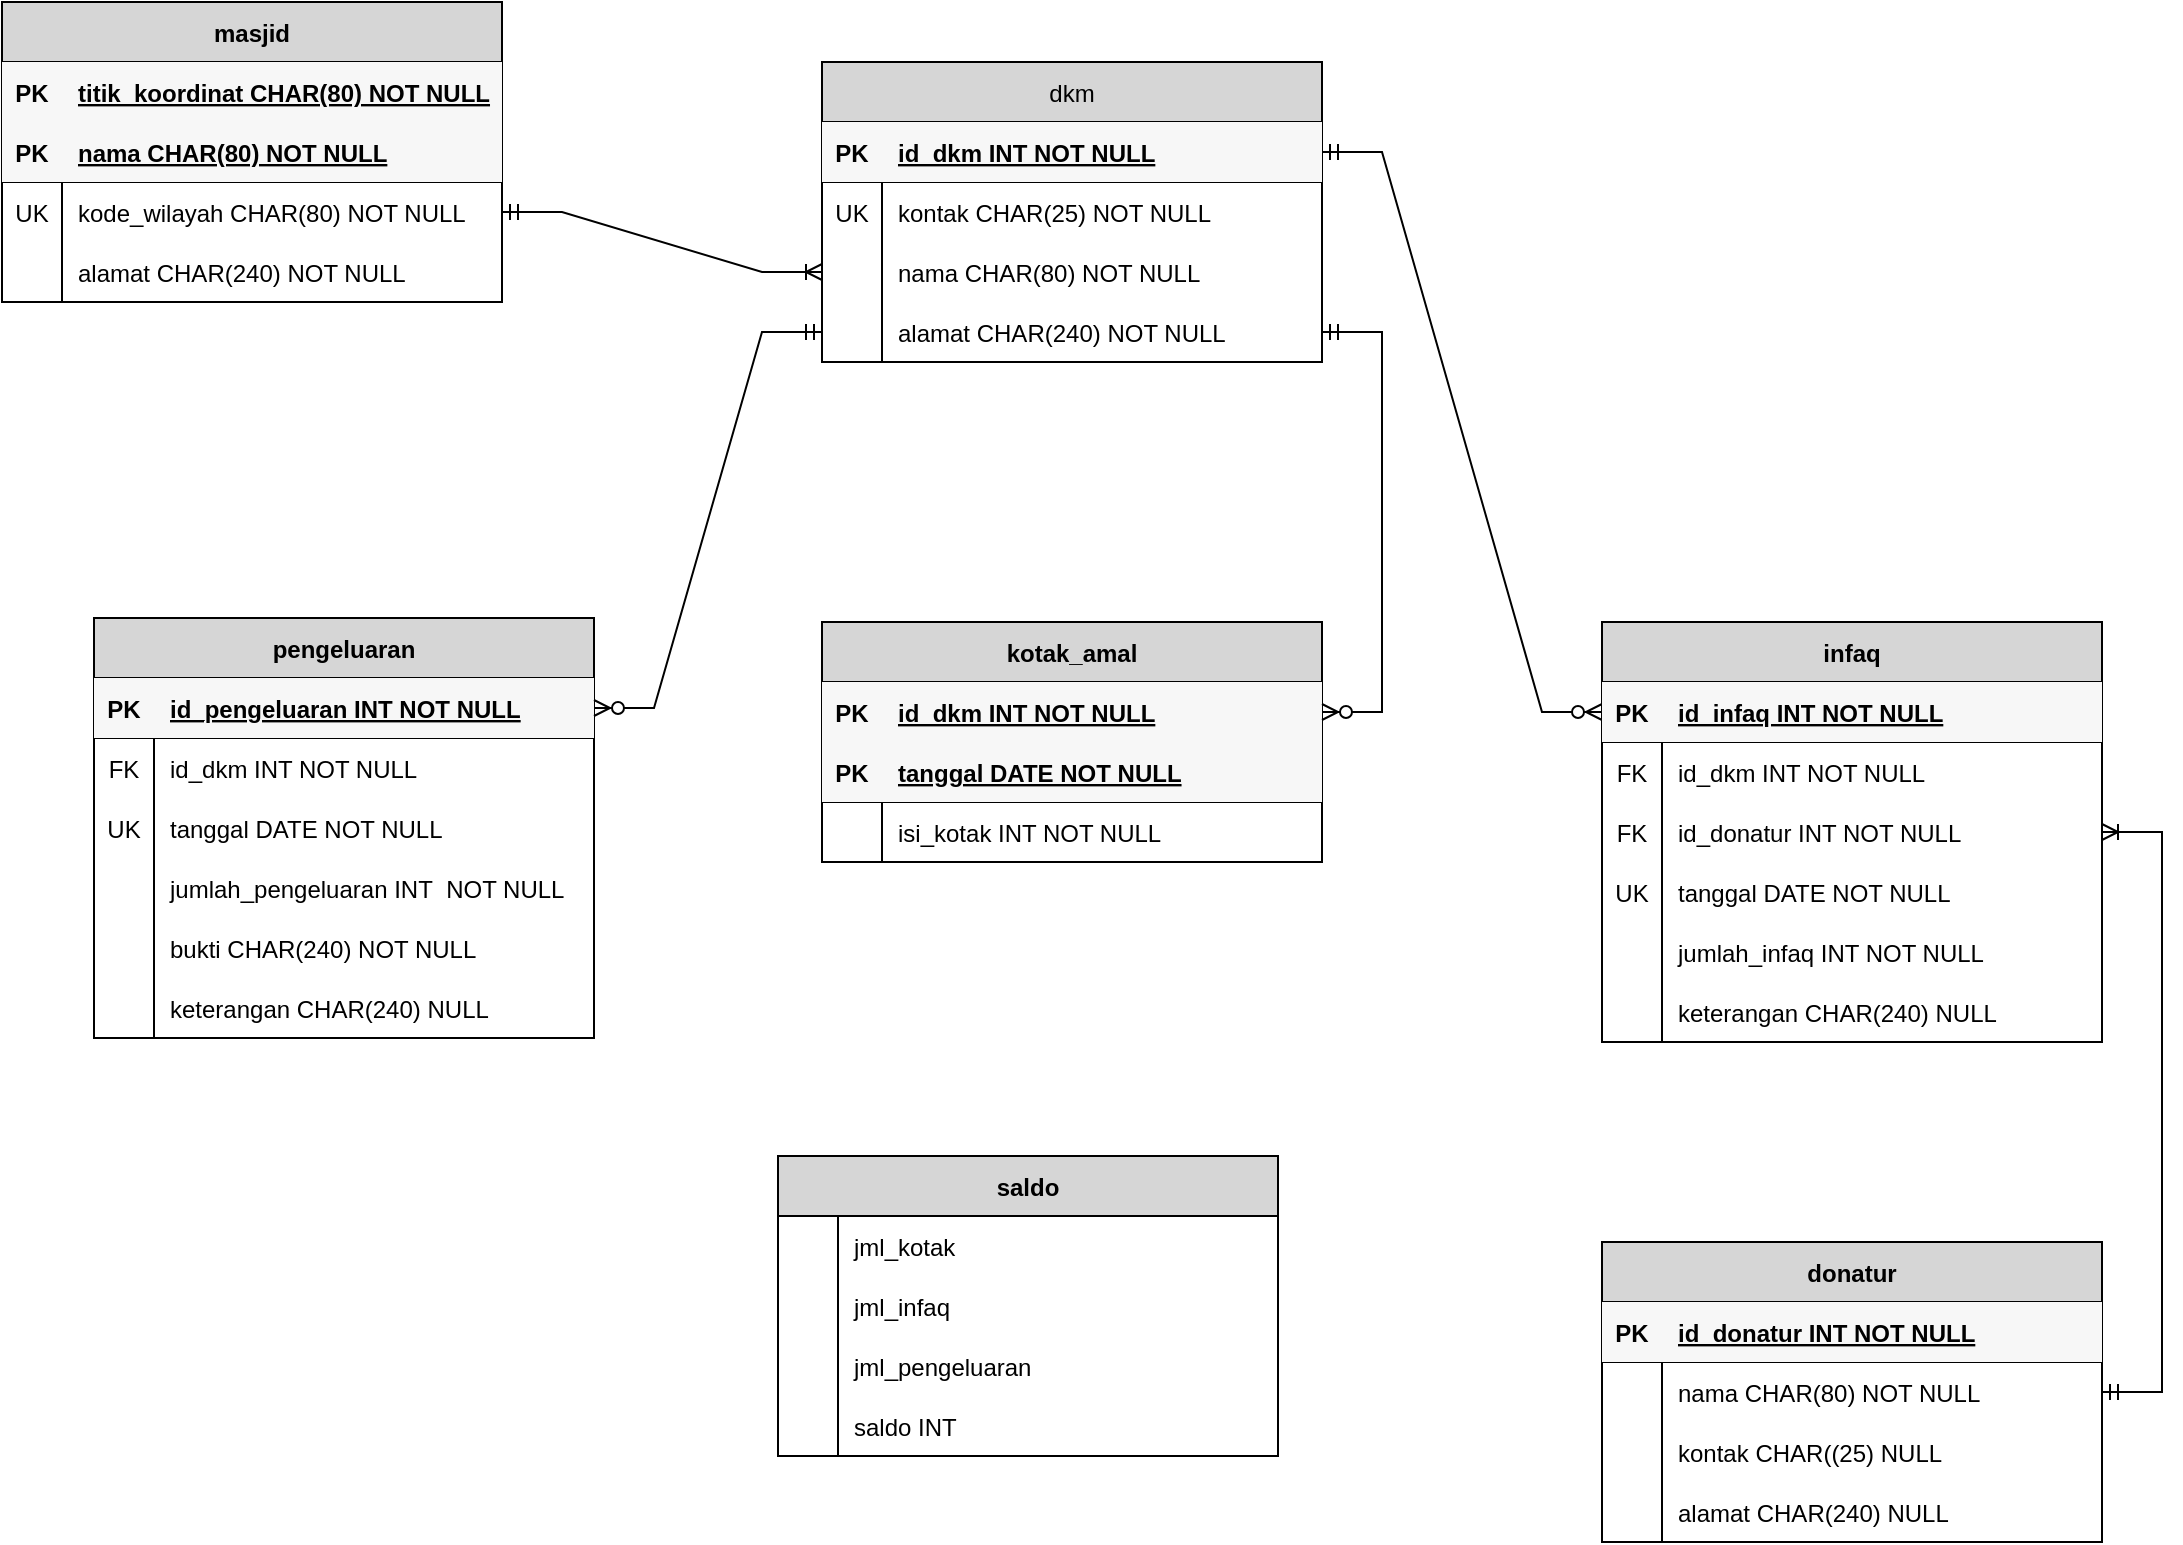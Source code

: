 <mxfile version="17.4.1" type="github">
  <diagram id="R2lEEEUBdFMjLlhIrx00" name="Page-1">
    <mxGraphModel dx="1303" dy="743" grid="1" gridSize="10" guides="1" tooltips="1" connect="1" arrows="1" fold="1" page="1" pageScale="1" pageWidth="1100" pageHeight="850" math="0" shadow="0" extFonts="Permanent Marker^https://fonts.googleapis.com/css?family=Permanent+Marker">
      <root>
        <mxCell id="0" />
        <mxCell id="1" parent="0" />
        <mxCell id="6l6Li1Srslu3yeTtJeK1-1" value="masjid" style="shape=table;startSize=30;container=1;collapsible=1;childLayout=tableLayout;fixedRows=1;rowLines=0;fontStyle=1;align=center;resizeLast=1;fillColor=#D6D6D6;" parent="1" vertex="1">
          <mxGeometry x="10" y="10" width="250" height="150" as="geometry" />
        </mxCell>
        <mxCell id="6l6Li1Srslu3yeTtJeK1-2" value="" style="shape=partialRectangle;collapsible=0;dropTarget=0;pointerEvents=0;fillColor=none;points=[[0,0.5],[1,0.5]];portConstraint=eastwest;top=0;left=0;right=0;bottom=1;" parent="6l6Li1Srslu3yeTtJeK1-1" vertex="1">
          <mxGeometry y="30" width="250" height="30" as="geometry" />
        </mxCell>
        <mxCell id="6l6Li1Srslu3yeTtJeK1-3" value="PK" style="shape=partialRectangle;overflow=hidden;connectable=0;fillColor=#F7F7F7;top=0;left=0;bottom=0;right=0;fontStyle=1;strokeColor=#EDEDED;" parent="6l6Li1Srslu3yeTtJeK1-2" vertex="1">
          <mxGeometry width="30" height="30" as="geometry">
            <mxRectangle width="30" height="30" as="alternateBounds" />
          </mxGeometry>
        </mxCell>
        <mxCell id="6l6Li1Srslu3yeTtJeK1-4" value="titik_koordinat CHAR(80) NOT NULL" style="shape=partialRectangle;overflow=hidden;connectable=0;fillColor=#F7F7F7;top=0;left=0;bottom=0;right=0;align=left;spacingLeft=6;fontStyle=5;strokeColor=#EDEDED;" parent="6l6Li1Srslu3yeTtJeK1-2" vertex="1">
          <mxGeometry x="30" width="220" height="30" as="geometry">
            <mxRectangle width="220" height="30" as="alternateBounds" />
          </mxGeometry>
        </mxCell>
        <mxCell id="nLViTJYgCy-jW_LowNZ9-1" value="" style="shape=partialRectangle;collapsible=0;dropTarget=0;pointerEvents=0;fillColor=none;points=[[0,0.5],[1,0.5]];portConstraint=eastwest;top=0;left=0;right=0;bottom=1;" parent="6l6Li1Srslu3yeTtJeK1-1" vertex="1">
          <mxGeometry y="60" width="250" height="30" as="geometry" />
        </mxCell>
        <mxCell id="nLViTJYgCy-jW_LowNZ9-2" value="PK" style="shape=partialRectangle;overflow=hidden;connectable=0;fillColor=#F7F7F7;top=0;left=0;bottom=0;right=0;fontStyle=1;strokeColor=#EDEDED;" parent="nLViTJYgCy-jW_LowNZ9-1" vertex="1">
          <mxGeometry width="30" height="30" as="geometry">
            <mxRectangle width="30" height="30" as="alternateBounds" />
          </mxGeometry>
        </mxCell>
        <mxCell id="nLViTJYgCy-jW_LowNZ9-3" value="nama CHAR(80) NOT NULL" style="shape=partialRectangle;overflow=hidden;connectable=0;fillColor=#F7F7F7;top=0;left=0;bottom=0;right=0;align=left;spacingLeft=6;fontStyle=5;strokeColor=#EDEDED;" parent="nLViTJYgCy-jW_LowNZ9-1" vertex="1">
          <mxGeometry x="30" width="220" height="30" as="geometry">
            <mxRectangle width="220" height="30" as="alternateBounds" />
          </mxGeometry>
        </mxCell>
        <mxCell id="6l6Li1Srslu3yeTtJeK1-5" value="" style="shape=partialRectangle;collapsible=0;dropTarget=0;pointerEvents=0;fillColor=none;points=[[0,0.5],[1,0.5]];portConstraint=eastwest;top=0;left=0;right=0;bottom=0;" parent="6l6Li1Srslu3yeTtJeK1-1" vertex="1">
          <mxGeometry y="90" width="250" height="30" as="geometry" />
        </mxCell>
        <mxCell id="6l6Li1Srslu3yeTtJeK1-6" value="UK" style="shape=partialRectangle;overflow=hidden;connectable=0;fillColor=none;top=0;left=0;bottom=0;right=0;" parent="6l6Li1Srslu3yeTtJeK1-5" vertex="1">
          <mxGeometry width="30" height="30" as="geometry">
            <mxRectangle width="30" height="30" as="alternateBounds" />
          </mxGeometry>
        </mxCell>
        <mxCell id="6l6Li1Srslu3yeTtJeK1-7" value="kode_wilayah CHAR(80) NOT NULL" style="shape=partialRectangle;overflow=hidden;connectable=0;fillColor=none;top=0;left=0;bottom=0;right=0;align=left;spacingLeft=6;fontStyle=0" parent="6l6Li1Srslu3yeTtJeK1-5" vertex="1">
          <mxGeometry x="30" width="220" height="30" as="geometry">
            <mxRectangle width="220" height="30" as="alternateBounds" />
          </mxGeometry>
        </mxCell>
        <mxCell id="6l6Li1Srslu3yeTtJeK1-11" value="" style="shape=partialRectangle;collapsible=0;dropTarget=0;pointerEvents=0;fillColor=none;points=[[0,0.5],[1,0.5]];portConstraint=eastwest;top=0;left=0;right=0;bottom=0;" parent="6l6Li1Srslu3yeTtJeK1-1" vertex="1">
          <mxGeometry y="120" width="250" height="30" as="geometry" />
        </mxCell>
        <mxCell id="6l6Li1Srslu3yeTtJeK1-12" value="" style="shape=partialRectangle;overflow=hidden;connectable=0;fillColor=none;top=0;left=0;bottom=0;right=0;" parent="6l6Li1Srslu3yeTtJeK1-11" vertex="1">
          <mxGeometry width="30" height="30" as="geometry">
            <mxRectangle width="30" height="30" as="alternateBounds" />
          </mxGeometry>
        </mxCell>
        <mxCell id="6l6Li1Srslu3yeTtJeK1-13" value="alamat CHAR(240) NOT NULL" style="shape=partialRectangle;overflow=hidden;connectable=0;fillColor=none;top=0;left=0;bottom=0;right=0;align=left;spacingLeft=6;" parent="6l6Li1Srslu3yeTtJeK1-11" vertex="1">
          <mxGeometry x="30" width="220" height="30" as="geometry">
            <mxRectangle width="220" height="30" as="alternateBounds" />
          </mxGeometry>
        </mxCell>
        <mxCell id="6l6Li1Srslu3yeTtJeK1-17" value="dkm" style="shape=table;startSize=30;container=1;collapsible=1;childLayout=tableLayout;fixedRows=1;rowLines=0;fontStyle=0;align=center;resizeLast=1;fillColor=#D6D6D6;" parent="1" vertex="1">
          <mxGeometry x="420" y="40" width="250" height="150" as="geometry" />
        </mxCell>
        <mxCell id="6l6Li1Srslu3yeTtJeK1-18" value="" style="shape=partialRectangle;collapsible=0;dropTarget=0;pointerEvents=0;fillColor=none;points=[[0,0.5],[1,0.5]];portConstraint=eastwest;top=0;left=0;right=0;bottom=1;" parent="6l6Li1Srslu3yeTtJeK1-17" vertex="1">
          <mxGeometry y="30" width="250" height="30" as="geometry" />
        </mxCell>
        <mxCell id="6l6Li1Srslu3yeTtJeK1-19" value="PK" style="shape=partialRectangle;overflow=hidden;connectable=0;fillColor=#F7F7F7;top=0;left=0;bottom=0;right=0;fontStyle=1;strokeColor=#EDEDED;" parent="6l6Li1Srslu3yeTtJeK1-18" vertex="1">
          <mxGeometry width="30" height="30" as="geometry">
            <mxRectangle width="30" height="30" as="alternateBounds" />
          </mxGeometry>
        </mxCell>
        <mxCell id="6l6Li1Srslu3yeTtJeK1-20" value="id_dkm INT NOT NULL" style="shape=partialRectangle;overflow=hidden;connectable=0;fillColor=#F7F7F7;top=0;left=0;bottom=0;right=0;align=left;spacingLeft=6;fontStyle=5;strokeColor=#EDEDED;" parent="6l6Li1Srslu3yeTtJeK1-18" vertex="1">
          <mxGeometry x="30" width="220" height="30" as="geometry">
            <mxRectangle width="220" height="30" as="alternateBounds" />
          </mxGeometry>
        </mxCell>
        <mxCell id="6l6Li1Srslu3yeTtJeK1-21" value="" style="shape=partialRectangle;collapsible=0;dropTarget=0;pointerEvents=0;fillColor=none;points=[[0,0.5],[1,0.5]];portConstraint=eastwest;top=0;left=0;right=0;bottom=0;" parent="6l6Li1Srslu3yeTtJeK1-17" vertex="1">
          <mxGeometry y="60" width="250" height="30" as="geometry" />
        </mxCell>
        <mxCell id="6l6Li1Srslu3yeTtJeK1-22" value="UK" style="shape=partialRectangle;overflow=hidden;connectable=0;fillColor=none;top=0;left=0;bottom=0;right=0;" parent="6l6Li1Srslu3yeTtJeK1-21" vertex="1">
          <mxGeometry width="30" height="30" as="geometry">
            <mxRectangle width="30" height="30" as="alternateBounds" />
          </mxGeometry>
        </mxCell>
        <mxCell id="6l6Li1Srslu3yeTtJeK1-23" value="kontak CHAR(25) NOT NULL" style="shape=partialRectangle;overflow=hidden;connectable=0;fillColor=none;top=0;left=0;bottom=0;right=0;align=left;spacingLeft=6;fontStyle=0" parent="6l6Li1Srslu3yeTtJeK1-21" vertex="1">
          <mxGeometry x="30" width="220" height="30" as="geometry">
            <mxRectangle width="220" height="30" as="alternateBounds" />
          </mxGeometry>
        </mxCell>
        <mxCell id="6l6Li1Srslu3yeTtJeK1-24" value="" style="shape=partialRectangle;collapsible=0;dropTarget=0;pointerEvents=0;fillColor=none;points=[[0,0.5],[1,0.5]];portConstraint=eastwest;top=0;left=0;right=0;bottom=0;" parent="6l6Li1Srslu3yeTtJeK1-17" vertex="1">
          <mxGeometry y="90" width="250" height="30" as="geometry" />
        </mxCell>
        <mxCell id="6l6Li1Srslu3yeTtJeK1-25" value="" style="shape=partialRectangle;overflow=hidden;connectable=0;fillColor=none;top=0;left=0;bottom=0;right=0;" parent="6l6Li1Srslu3yeTtJeK1-24" vertex="1">
          <mxGeometry width="30" height="30" as="geometry">
            <mxRectangle width="30" height="30" as="alternateBounds" />
          </mxGeometry>
        </mxCell>
        <mxCell id="6l6Li1Srslu3yeTtJeK1-26" value="nama CHAR(80) NOT NULL" style="shape=partialRectangle;overflow=hidden;connectable=0;fillColor=none;top=0;left=0;bottom=0;right=0;align=left;spacingLeft=6;" parent="6l6Li1Srslu3yeTtJeK1-24" vertex="1">
          <mxGeometry x="30" width="220" height="30" as="geometry">
            <mxRectangle width="220" height="30" as="alternateBounds" />
          </mxGeometry>
        </mxCell>
        <mxCell id="6l6Li1Srslu3yeTtJeK1-27" value="" style="shape=partialRectangle;collapsible=0;dropTarget=0;pointerEvents=0;fillColor=none;points=[[0,0.5],[1,0.5]];portConstraint=eastwest;top=0;left=0;right=0;bottom=0;" parent="6l6Li1Srslu3yeTtJeK1-17" vertex="1">
          <mxGeometry y="120" width="250" height="30" as="geometry" />
        </mxCell>
        <mxCell id="6l6Li1Srslu3yeTtJeK1-28" value="" style="shape=partialRectangle;overflow=hidden;connectable=0;fillColor=none;top=0;left=0;bottom=0;right=0;" parent="6l6Li1Srslu3yeTtJeK1-27" vertex="1">
          <mxGeometry width="30" height="30" as="geometry">
            <mxRectangle width="30" height="30" as="alternateBounds" />
          </mxGeometry>
        </mxCell>
        <mxCell id="6l6Li1Srslu3yeTtJeK1-29" value="alamat CHAR(240) NOT NULL" style="shape=partialRectangle;overflow=hidden;connectable=0;fillColor=none;top=0;left=0;bottom=0;right=0;align=left;spacingLeft=6;" parent="6l6Li1Srslu3yeTtJeK1-27" vertex="1">
          <mxGeometry x="30" width="220" height="30" as="geometry">
            <mxRectangle width="220" height="30" as="alternateBounds" />
          </mxGeometry>
        </mxCell>
        <mxCell id="6l6Li1Srslu3yeTtJeK1-30" value="" style="edgeStyle=entityRelationEdgeStyle;fontSize=12;html=1;endArrow=ERoneToMany;startArrow=ERmandOne;rounded=0;exitX=1;exitY=0.5;exitDx=0;exitDy=0;entryX=0;entryY=0.5;entryDx=0;entryDy=0;" parent="1" source="6l6Li1Srslu3yeTtJeK1-5" target="6l6Li1Srslu3yeTtJeK1-24" edge="1">
          <mxGeometry width="100" height="100" relative="1" as="geometry">
            <mxPoint x="390" y="180" as="sourcePoint" />
            <mxPoint x="490" y="80" as="targetPoint" />
          </mxGeometry>
        </mxCell>
        <mxCell id="6l6Li1Srslu3yeTtJeK1-31" value="kotak_amal" style="shape=table;startSize=30;container=1;collapsible=1;childLayout=tableLayout;fixedRows=1;rowLines=0;fontStyle=1;align=center;resizeLast=1;fillColor=#D6D6D6;" parent="1" vertex="1">
          <mxGeometry x="420" y="320" width="250" height="120" as="geometry" />
        </mxCell>
        <mxCell id="6l6Li1Srslu3yeTtJeK1-32" value="" style="shape=partialRectangle;collapsible=0;dropTarget=0;pointerEvents=0;fillColor=none;points=[[0,0.5],[1,0.5]];portConstraint=eastwest;top=0;left=0;right=0;bottom=1;" parent="6l6Li1Srslu3yeTtJeK1-31" vertex="1">
          <mxGeometry y="30" width="250" height="30" as="geometry" />
        </mxCell>
        <mxCell id="6l6Li1Srslu3yeTtJeK1-33" value="PK" style="shape=partialRectangle;overflow=hidden;connectable=0;fillColor=#F7F7F7;top=0;left=0;bottom=0;right=0;fontStyle=1;strokeColor=#EDEDED;" parent="6l6Li1Srslu3yeTtJeK1-32" vertex="1">
          <mxGeometry width="30" height="30" as="geometry">
            <mxRectangle width="30" height="30" as="alternateBounds" />
          </mxGeometry>
        </mxCell>
        <mxCell id="6l6Li1Srslu3yeTtJeK1-34" value="id_dkm INT NOT NULL" style="shape=partialRectangle;overflow=hidden;connectable=0;fillColor=#F7F7F7;top=0;left=0;bottom=0;right=0;align=left;spacingLeft=6;fontStyle=5;strokeColor=#EDEDED;" parent="6l6Li1Srslu3yeTtJeK1-32" vertex="1">
          <mxGeometry x="30" width="220" height="30" as="geometry">
            <mxRectangle width="220" height="30" as="alternateBounds" />
          </mxGeometry>
        </mxCell>
        <mxCell id="6l6Li1Srslu3yeTtJeK1-35" value="" style="shape=partialRectangle;collapsible=0;dropTarget=0;pointerEvents=0;fillColor=none;points=[[0,0.5],[1,0.5]];portConstraint=eastwest;top=0;left=0;right=0;bottom=1;" parent="6l6Li1Srslu3yeTtJeK1-31" vertex="1">
          <mxGeometry y="60" width="250" height="30" as="geometry" />
        </mxCell>
        <mxCell id="6l6Li1Srslu3yeTtJeK1-36" value="PK" style="shape=partialRectangle;overflow=hidden;connectable=0;fillColor=#F7F7F7;top=0;left=0;bottom=0;right=0;fontStyle=1;strokeColor=#EDEDED;" parent="6l6Li1Srslu3yeTtJeK1-35" vertex="1">
          <mxGeometry width="30" height="30" as="geometry">
            <mxRectangle width="30" height="30" as="alternateBounds" />
          </mxGeometry>
        </mxCell>
        <mxCell id="6l6Li1Srslu3yeTtJeK1-37" value="tanggal DATE NOT NULL" style="shape=partialRectangle;overflow=hidden;connectable=0;fillColor=#F7F7F7;top=0;left=0;bottom=0;right=0;align=left;spacingLeft=6;fontStyle=5;strokeColor=#EDEDED;" parent="6l6Li1Srslu3yeTtJeK1-35" vertex="1">
          <mxGeometry x="30" width="220" height="30" as="geometry">
            <mxRectangle width="220" height="30" as="alternateBounds" />
          </mxGeometry>
        </mxCell>
        <mxCell id="6l6Li1Srslu3yeTtJeK1-38" value="" style="shape=partialRectangle;collapsible=0;dropTarget=0;pointerEvents=0;fillColor=none;points=[[0,0.5],[1,0.5]];portConstraint=eastwest;top=0;left=0;right=0;bottom=0;" parent="6l6Li1Srslu3yeTtJeK1-31" vertex="1">
          <mxGeometry y="90" width="250" height="30" as="geometry" />
        </mxCell>
        <mxCell id="6l6Li1Srslu3yeTtJeK1-39" value="" style="shape=partialRectangle;overflow=hidden;connectable=0;fillColor=none;top=0;left=0;bottom=0;right=0;" parent="6l6Li1Srslu3yeTtJeK1-38" vertex="1">
          <mxGeometry width="30" height="30" as="geometry">
            <mxRectangle width="30" height="30" as="alternateBounds" />
          </mxGeometry>
        </mxCell>
        <mxCell id="6l6Li1Srslu3yeTtJeK1-40" value="isi_kotak INT NOT NULL" style="shape=partialRectangle;overflow=hidden;connectable=0;fillColor=none;top=0;left=0;bottom=0;right=0;align=left;spacingLeft=6;fontStyle=0" parent="6l6Li1Srslu3yeTtJeK1-38" vertex="1">
          <mxGeometry x="30" width="220" height="30" as="geometry">
            <mxRectangle width="220" height="30" as="alternateBounds" />
          </mxGeometry>
        </mxCell>
        <mxCell id="6l6Li1Srslu3yeTtJeK1-41" value="" style="edgeStyle=entityRelationEdgeStyle;fontSize=12;html=1;endArrow=ERzeroToMany;startArrow=ERmandOne;rounded=0;entryX=0;entryY=0.5;entryDx=0;entryDy=0;exitX=1;exitY=0.5;exitDx=0;exitDy=0;" parent="1" source="6l6Li1Srslu3yeTtJeK1-18" target="6l6Li1Srslu3yeTtJeK1-43" edge="1">
          <mxGeometry width="100" height="100" relative="1" as="geometry">
            <mxPoint x="640" y="250" as="sourcePoint" />
            <mxPoint x="810" y="375" as="targetPoint" />
          </mxGeometry>
        </mxCell>
        <mxCell id="6l6Li1Srslu3yeTtJeK1-42" value="infaq" style="shape=table;startSize=30;container=1;collapsible=1;childLayout=tableLayout;fixedRows=1;rowLines=0;fontStyle=1;align=center;resizeLast=1;fillColor=#D6D6D6;" parent="1" vertex="1">
          <mxGeometry x="810" y="320" width="250" height="210" as="geometry" />
        </mxCell>
        <mxCell id="6l6Li1Srslu3yeTtJeK1-43" value="" style="shape=partialRectangle;collapsible=0;dropTarget=0;pointerEvents=0;fillColor=none;points=[[0,0.5],[1,0.5]];portConstraint=eastwest;top=0;left=0;right=0;bottom=1;" parent="6l6Li1Srslu3yeTtJeK1-42" vertex="1">
          <mxGeometry y="30" width="250" height="30" as="geometry" />
        </mxCell>
        <mxCell id="6l6Li1Srslu3yeTtJeK1-44" value="PK" style="shape=partialRectangle;overflow=hidden;connectable=0;fillColor=#F7F7F7;top=0;left=0;bottom=0;right=0;fontStyle=1;strokeColor=#EDEDED;" parent="6l6Li1Srslu3yeTtJeK1-43" vertex="1">
          <mxGeometry width="30" height="30" as="geometry">
            <mxRectangle width="30" height="30" as="alternateBounds" />
          </mxGeometry>
        </mxCell>
        <mxCell id="6l6Li1Srslu3yeTtJeK1-45" value="id_infaq INT NOT NULL" style="shape=partialRectangle;overflow=hidden;connectable=0;fillColor=#F7F7F7;top=0;left=0;bottom=0;right=0;align=left;spacingLeft=6;fontStyle=5;strokeColor=#EDEDED;" parent="6l6Li1Srslu3yeTtJeK1-43" vertex="1">
          <mxGeometry x="30" width="220" height="30" as="geometry">
            <mxRectangle width="220" height="30" as="alternateBounds" />
          </mxGeometry>
        </mxCell>
        <mxCell id="6l6Li1Srslu3yeTtJeK1-46" value="" style="shape=tableRow;horizontal=0;startSize=0;swimlaneHead=0;swimlaneBody=0;fillColor=none;collapsible=0;dropTarget=0;points=[[0,0.5],[1,0.5]];portConstraint=eastwest;top=0;left=0;right=0;bottom=0;" parent="6l6Li1Srslu3yeTtJeK1-42" vertex="1">
          <mxGeometry y="60" width="250" height="30" as="geometry" />
        </mxCell>
        <mxCell id="6l6Li1Srslu3yeTtJeK1-47" value="FK" style="shape=partialRectangle;connectable=0;fillColor=none;top=0;left=0;bottom=0;right=0;fontStyle=0;overflow=hidden;" parent="6l6Li1Srslu3yeTtJeK1-46" vertex="1">
          <mxGeometry width="30" height="30" as="geometry">
            <mxRectangle width="30" height="30" as="alternateBounds" />
          </mxGeometry>
        </mxCell>
        <mxCell id="6l6Li1Srslu3yeTtJeK1-48" value="id_dkm INT NOT NULL" style="shape=partialRectangle;connectable=0;fillColor=none;top=0;left=0;bottom=0;right=0;align=left;spacingLeft=6;fontStyle=0;overflow=hidden;" parent="6l6Li1Srslu3yeTtJeK1-46" vertex="1">
          <mxGeometry x="30" width="220" height="30" as="geometry">
            <mxRectangle width="220" height="30" as="alternateBounds" />
          </mxGeometry>
        </mxCell>
        <mxCell id="6l6Li1Srslu3yeTtJeK1-49" value="" style="shape=tableRow;horizontal=0;startSize=0;swimlaneHead=0;swimlaneBody=0;fillColor=none;collapsible=0;dropTarget=0;points=[[0,0.5],[1,0.5]];portConstraint=eastwest;top=0;left=0;right=0;bottom=0;" parent="6l6Li1Srslu3yeTtJeK1-42" vertex="1">
          <mxGeometry y="90" width="250" height="30" as="geometry" />
        </mxCell>
        <mxCell id="6l6Li1Srslu3yeTtJeK1-50" value="FK" style="shape=partialRectangle;connectable=0;fillColor=none;top=0;left=0;bottom=0;right=0;fontStyle=0;overflow=hidden;" parent="6l6Li1Srslu3yeTtJeK1-49" vertex="1">
          <mxGeometry width="30" height="30" as="geometry">
            <mxRectangle width="30" height="30" as="alternateBounds" />
          </mxGeometry>
        </mxCell>
        <mxCell id="6l6Li1Srslu3yeTtJeK1-51" value="id_donatur INT NOT NULL" style="shape=partialRectangle;connectable=0;fillColor=none;top=0;left=0;bottom=0;right=0;align=left;spacingLeft=6;fontStyle=0;overflow=hidden;" parent="6l6Li1Srslu3yeTtJeK1-49" vertex="1">
          <mxGeometry x="30" width="220" height="30" as="geometry">
            <mxRectangle width="220" height="30" as="alternateBounds" />
          </mxGeometry>
        </mxCell>
        <mxCell id="6l6Li1Srslu3yeTtJeK1-52" value="" style="shape=partialRectangle;collapsible=0;dropTarget=0;pointerEvents=0;fillColor=none;points=[[0,0.5],[1,0.5]];portConstraint=eastwest;top=0;left=0;right=0;bottom=0;" parent="6l6Li1Srslu3yeTtJeK1-42" vertex="1">
          <mxGeometry y="120" width="250" height="30" as="geometry" />
        </mxCell>
        <mxCell id="6l6Li1Srslu3yeTtJeK1-53" value="UK" style="shape=partialRectangle;overflow=hidden;connectable=0;fillColor=none;top=0;left=0;bottom=0;right=0;" parent="6l6Li1Srslu3yeTtJeK1-52" vertex="1">
          <mxGeometry width="30" height="30" as="geometry">
            <mxRectangle width="30" height="30" as="alternateBounds" />
          </mxGeometry>
        </mxCell>
        <mxCell id="6l6Li1Srslu3yeTtJeK1-54" value="tanggal DATE NOT NULL" style="shape=partialRectangle;overflow=hidden;connectable=0;fillColor=none;top=0;left=0;bottom=0;right=0;align=left;spacingLeft=6;fontStyle=0" parent="6l6Li1Srslu3yeTtJeK1-52" vertex="1">
          <mxGeometry x="30" width="220" height="30" as="geometry">
            <mxRectangle width="220" height="30" as="alternateBounds" />
          </mxGeometry>
        </mxCell>
        <mxCell id="6l6Li1Srslu3yeTtJeK1-55" value="" style="shape=partialRectangle;collapsible=0;dropTarget=0;pointerEvents=0;fillColor=none;points=[[0,0.5],[1,0.5]];portConstraint=eastwest;top=0;left=0;right=0;bottom=0;" parent="6l6Li1Srslu3yeTtJeK1-42" vertex="1">
          <mxGeometry y="150" width="250" height="30" as="geometry" />
        </mxCell>
        <mxCell id="6l6Li1Srslu3yeTtJeK1-56" value="" style="shape=partialRectangle;overflow=hidden;connectable=0;fillColor=none;top=0;left=0;bottom=0;right=0;" parent="6l6Li1Srslu3yeTtJeK1-55" vertex="1">
          <mxGeometry width="30" height="30" as="geometry">
            <mxRectangle width="30" height="30" as="alternateBounds" />
          </mxGeometry>
        </mxCell>
        <mxCell id="6l6Li1Srslu3yeTtJeK1-57" value="jumlah_infaq INT NOT NULL" style="shape=partialRectangle;overflow=hidden;connectable=0;fillColor=none;top=0;left=0;bottom=0;right=0;align=left;spacingLeft=6;fontStyle=0" parent="6l6Li1Srslu3yeTtJeK1-55" vertex="1">
          <mxGeometry x="30" width="220" height="30" as="geometry">
            <mxRectangle width="220" height="30" as="alternateBounds" />
          </mxGeometry>
        </mxCell>
        <mxCell id="6l6Li1Srslu3yeTtJeK1-58" value="" style="shape=partialRectangle;collapsible=0;dropTarget=0;pointerEvents=0;fillColor=none;points=[[0,0.5],[1,0.5]];portConstraint=eastwest;top=0;left=0;right=0;bottom=0;" parent="6l6Li1Srslu3yeTtJeK1-42" vertex="1">
          <mxGeometry y="180" width="250" height="30" as="geometry" />
        </mxCell>
        <mxCell id="6l6Li1Srslu3yeTtJeK1-59" value="" style="shape=partialRectangle;overflow=hidden;connectable=0;fillColor=none;top=0;left=0;bottom=0;right=0;" parent="6l6Li1Srslu3yeTtJeK1-58" vertex="1">
          <mxGeometry width="30" height="30" as="geometry">
            <mxRectangle width="30" height="30" as="alternateBounds" />
          </mxGeometry>
        </mxCell>
        <mxCell id="6l6Li1Srslu3yeTtJeK1-60" value="keterangan CHAR(240) NULL" style="shape=partialRectangle;overflow=hidden;connectable=0;fillColor=none;top=0;left=0;bottom=0;right=0;align=left;spacingLeft=6;fontStyle=0" parent="6l6Li1Srslu3yeTtJeK1-58" vertex="1">
          <mxGeometry x="30" width="220" height="30" as="geometry">
            <mxRectangle width="220" height="30" as="alternateBounds" />
          </mxGeometry>
        </mxCell>
        <mxCell id="6l6Li1Srslu3yeTtJeK1-61" value="" style="edgeStyle=entityRelationEdgeStyle;fontSize=12;html=1;endArrow=ERzeroToMany;startArrow=ERmandOne;rounded=0;entryX=1;entryY=0.5;entryDx=0;entryDy=0;exitX=1;exitY=0.5;exitDx=0;exitDy=0;" parent="1" source="6l6Li1Srslu3yeTtJeK1-27" target="6l6Li1Srslu3yeTtJeK1-32" edge="1">
          <mxGeometry width="100" height="100" relative="1" as="geometry">
            <mxPoint x="760.5" y="139.67" as="sourcePoint" />
            <mxPoint x="680" y="375" as="targetPoint" />
          </mxGeometry>
        </mxCell>
        <mxCell id="6l6Li1Srslu3yeTtJeK1-62" value="donatur" style="shape=table;startSize=30;container=1;collapsible=1;childLayout=tableLayout;fixedRows=1;rowLines=0;fontStyle=1;align=center;resizeLast=1;fillColor=#D6D6D6;" parent="1" vertex="1">
          <mxGeometry x="810" y="630" width="250" height="150" as="geometry" />
        </mxCell>
        <mxCell id="6l6Li1Srslu3yeTtJeK1-63" value="" style="shape=partialRectangle;collapsible=0;dropTarget=0;pointerEvents=0;fillColor=none;points=[[0,0.5],[1,0.5]];portConstraint=eastwest;top=0;left=0;right=0;bottom=1;" parent="6l6Li1Srslu3yeTtJeK1-62" vertex="1">
          <mxGeometry y="30" width="250" height="30" as="geometry" />
        </mxCell>
        <mxCell id="6l6Li1Srslu3yeTtJeK1-64" value="PK" style="shape=partialRectangle;overflow=hidden;connectable=0;fillColor=#F7F7F7;top=0;left=0;bottom=0;right=0;fontStyle=1;strokeColor=#EDEDED;" parent="6l6Li1Srslu3yeTtJeK1-63" vertex="1">
          <mxGeometry width="30" height="30" as="geometry">
            <mxRectangle width="30" height="30" as="alternateBounds" />
          </mxGeometry>
        </mxCell>
        <mxCell id="6l6Li1Srslu3yeTtJeK1-65" value="id_donatur INT NOT NULL" style="shape=partialRectangle;overflow=hidden;connectable=0;fillColor=#F7F7F7;top=0;left=0;bottom=0;right=0;align=left;spacingLeft=6;fontStyle=5;strokeColor=#EDEDED;" parent="6l6Li1Srslu3yeTtJeK1-63" vertex="1">
          <mxGeometry x="30" width="220" height="30" as="geometry">
            <mxRectangle width="220" height="30" as="alternateBounds" />
          </mxGeometry>
        </mxCell>
        <mxCell id="6l6Li1Srslu3yeTtJeK1-69" value="" style="shape=partialRectangle;collapsible=0;dropTarget=0;pointerEvents=0;fillColor=none;points=[[0,0.5],[1,0.5]];portConstraint=eastwest;top=0;left=0;right=0;bottom=0;" parent="6l6Li1Srslu3yeTtJeK1-62" vertex="1">
          <mxGeometry y="60" width="250" height="30" as="geometry" />
        </mxCell>
        <mxCell id="6l6Li1Srslu3yeTtJeK1-70" value="" style="shape=partialRectangle;overflow=hidden;connectable=0;fillColor=none;top=0;left=0;bottom=0;right=0;" parent="6l6Li1Srslu3yeTtJeK1-69" vertex="1">
          <mxGeometry width="30" height="30" as="geometry">
            <mxRectangle width="30" height="30" as="alternateBounds" />
          </mxGeometry>
        </mxCell>
        <mxCell id="6l6Li1Srslu3yeTtJeK1-71" value="nama CHAR(80) NOT NULL" style="shape=partialRectangle;overflow=hidden;connectable=0;fillColor=none;top=0;left=0;bottom=0;right=0;align=left;spacingLeft=6;" parent="6l6Li1Srslu3yeTtJeK1-69" vertex="1">
          <mxGeometry x="30" width="220" height="30" as="geometry">
            <mxRectangle width="220" height="30" as="alternateBounds" />
          </mxGeometry>
        </mxCell>
        <mxCell id="6l6Li1Srslu3yeTtJeK1-66" value="" style="shape=partialRectangle;collapsible=0;dropTarget=0;pointerEvents=0;fillColor=none;points=[[0,0.5],[1,0.5]];portConstraint=eastwest;top=0;left=0;right=0;bottom=0;" parent="6l6Li1Srslu3yeTtJeK1-62" vertex="1">
          <mxGeometry y="90" width="250" height="30" as="geometry" />
        </mxCell>
        <mxCell id="6l6Li1Srslu3yeTtJeK1-67" value="" style="shape=partialRectangle;overflow=hidden;connectable=0;fillColor=none;top=0;left=0;bottom=0;right=0;" parent="6l6Li1Srslu3yeTtJeK1-66" vertex="1">
          <mxGeometry width="30" height="30" as="geometry">
            <mxRectangle width="30" height="30" as="alternateBounds" />
          </mxGeometry>
        </mxCell>
        <mxCell id="6l6Li1Srslu3yeTtJeK1-68" value="kontak CHAR((25) NULL" style="shape=partialRectangle;overflow=hidden;connectable=0;fillColor=none;top=0;left=0;bottom=0;right=0;align=left;spacingLeft=6;fontStyle=0" parent="6l6Li1Srslu3yeTtJeK1-66" vertex="1">
          <mxGeometry x="30" width="220" height="30" as="geometry">
            <mxRectangle width="220" height="30" as="alternateBounds" />
          </mxGeometry>
        </mxCell>
        <mxCell id="6l6Li1Srslu3yeTtJeK1-72" value="" style="shape=partialRectangle;collapsible=0;dropTarget=0;pointerEvents=0;fillColor=none;points=[[0,0.5],[1,0.5]];portConstraint=eastwest;top=0;left=0;right=0;bottom=0;" parent="6l6Li1Srslu3yeTtJeK1-62" vertex="1">
          <mxGeometry y="120" width="250" height="30" as="geometry" />
        </mxCell>
        <mxCell id="6l6Li1Srslu3yeTtJeK1-73" value="" style="shape=partialRectangle;overflow=hidden;connectable=0;fillColor=none;top=0;left=0;bottom=0;right=0;" parent="6l6Li1Srslu3yeTtJeK1-72" vertex="1">
          <mxGeometry width="30" height="30" as="geometry">
            <mxRectangle width="30" height="30" as="alternateBounds" />
          </mxGeometry>
        </mxCell>
        <mxCell id="6l6Li1Srslu3yeTtJeK1-74" value="alamat CHAR(240) NULL" style="shape=partialRectangle;overflow=hidden;connectable=0;fillColor=none;top=0;left=0;bottom=0;right=0;align=left;spacingLeft=6;fontStyle=0" parent="6l6Li1Srslu3yeTtJeK1-72" vertex="1">
          <mxGeometry x="30" width="220" height="30" as="geometry">
            <mxRectangle width="220" height="30" as="alternateBounds" />
          </mxGeometry>
        </mxCell>
        <mxCell id="6l6Li1Srslu3yeTtJeK1-75" value="" style="edgeStyle=entityRelationEdgeStyle;fontSize=12;html=1;endArrow=ERoneToMany;startArrow=ERmandOne;rounded=0;entryX=1;entryY=0.5;entryDx=0;entryDy=0;" parent="1" source="6l6Li1Srslu3yeTtJeK1-62" target="6l6Li1Srslu3yeTtJeK1-49" edge="1">
          <mxGeometry width="100" height="100" relative="1" as="geometry">
            <mxPoint x="640" y="560" as="sourcePoint" />
            <mxPoint x="740" y="460" as="targetPoint" />
          </mxGeometry>
        </mxCell>
        <mxCell id="6l6Li1Srslu3yeTtJeK1-76" value="pengeluaran" style="shape=table;startSize=30;container=1;collapsible=1;childLayout=tableLayout;fixedRows=1;rowLines=0;fontStyle=1;align=center;resizeLast=1;fillColor=#D6D6D6;" parent="1" vertex="1">
          <mxGeometry x="56" y="318" width="250" height="210" as="geometry" />
        </mxCell>
        <mxCell id="6l6Li1Srslu3yeTtJeK1-77" value="" style="shape=partialRectangle;collapsible=0;dropTarget=0;pointerEvents=0;fillColor=none;points=[[0,0.5],[1,0.5]];portConstraint=eastwest;top=0;left=0;right=0;bottom=1;" parent="6l6Li1Srslu3yeTtJeK1-76" vertex="1">
          <mxGeometry y="30" width="250" height="30" as="geometry" />
        </mxCell>
        <mxCell id="6l6Li1Srslu3yeTtJeK1-78" value="PK" style="shape=partialRectangle;overflow=hidden;connectable=0;fillColor=#F7F7F7;top=0;left=0;bottom=0;right=0;fontStyle=1;strokeColor=#EDEDED;" parent="6l6Li1Srslu3yeTtJeK1-77" vertex="1">
          <mxGeometry width="30" height="30" as="geometry">
            <mxRectangle width="30" height="30" as="alternateBounds" />
          </mxGeometry>
        </mxCell>
        <mxCell id="6l6Li1Srslu3yeTtJeK1-79" value="id_pengeluaran INT NOT NULL" style="shape=partialRectangle;overflow=hidden;connectable=0;fillColor=#F7F7F7;top=0;left=0;bottom=0;right=0;align=left;spacingLeft=6;fontStyle=5;strokeColor=#EDEDED;" parent="6l6Li1Srslu3yeTtJeK1-77" vertex="1">
          <mxGeometry x="30" width="220" height="30" as="geometry">
            <mxRectangle width="220" height="30" as="alternateBounds" />
          </mxGeometry>
        </mxCell>
        <mxCell id="6l6Li1Srslu3yeTtJeK1-80" value="" style="shape=tableRow;horizontal=0;startSize=0;swimlaneHead=0;swimlaneBody=0;fillColor=none;collapsible=0;dropTarget=0;points=[[0,0.5],[1,0.5]];portConstraint=eastwest;top=0;left=0;right=0;bottom=0;" parent="6l6Li1Srslu3yeTtJeK1-76" vertex="1">
          <mxGeometry y="60" width="250" height="30" as="geometry" />
        </mxCell>
        <mxCell id="6l6Li1Srslu3yeTtJeK1-81" value="FK" style="shape=partialRectangle;connectable=0;fillColor=none;top=0;left=0;bottom=0;right=0;fontStyle=0;overflow=hidden;" parent="6l6Li1Srslu3yeTtJeK1-80" vertex="1">
          <mxGeometry width="30" height="30" as="geometry">
            <mxRectangle width="30" height="30" as="alternateBounds" />
          </mxGeometry>
        </mxCell>
        <mxCell id="6l6Li1Srslu3yeTtJeK1-82" value="id_dkm INT NOT NULL" style="shape=partialRectangle;connectable=0;fillColor=none;top=0;left=0;bottom=0;right=0;align=left;spacingLeft=6;fontStyle=0;overflow=hidden;" parent="6l6Li1Srslu3yeTtJeK1-80" vertex="1">
          <mxGeometry x="30" width="220" height="30" as="geometry">
            <mxRectangle width="220" height="30" as="alternateBounds" />
          </mxGeometry>
        </mxCell>
        <mxCell id="6l6Li1Srslu3yeTtJeK1-83" value="" style="shape=partialRectangle;collapsible=0;dropTarget=0;pointerEvents=0;fillColor=none;points=[[0,0.5],[1,0.5]];portConstraint=eastwest;top=0;left=0;right=0;bottom=0;" parent="6l6Li1Srslu3yeTtJeK1-76" vertex="1">
          <mxGeometry y="90" width="250" height="30" as="geometry" />
        </mxCell>
        <mxCell id="6l6Li1Srslu3yeTtJeK1-84" value="UK" style="shape=partialRectangle;overflow=hidden;connectable=0;fillColor=none;top=0;left=0;bottom=0;right=0;" parent="6l6Li1Srslu3yeTtJeK1-83" vertex="1">
          <mxGeometry width="30" height="30" as="geometry">
            <mxRectangle width="30" height="30" as="alternateBounds" />
          </mxGeometry>
        </mxCell>
        <mxCell id="6l6Li1Srslu3yeTtJeK1-85" value="tanggal DATE NOT NULL" style="shape=partialRectangle;overflow=hidden;connectable=0;fillColor=none;top=0;left=0;bottom=0;right=0;align=left;spacingLeft=6;fontStyle=0" parent="6l6Li1Srslu3yeTtJeK1-83" vertex="1">
          <mxGeometry x="30" width="220" height="30" as="geometry">
            <mxRectangle width="220" height="30" as="alternateBounds" />
          </mxGeometry>
        </mxCell>
        <mxCell id="6l6Li1Srslu3yeTtJeK1-86" value="" style="shape=partialRectangle;collapsible=0;dropTarget=0;pointerEvents=0;fillColor=none;points=[[0,0.5],[1,0.5]];portConstraint=eastwest;top=0;left=0;right=0;bottom=0;" parent="6l6Li1Srslu3yeTtJeK1-76" vertex="1">
          <mxGeometry y="120" width="250" height="30" as="geometry" />
        </mxCell>
        <mxCell id="6l6Li1Srslu3yeTtJeK1-87" value="" style="shape=partialRectangle;overflow=hidden;connectable=0;fillColor=none;top=0;left=0;bottom=0;right=0;" parent="6l6Li1Srslu3yeTtJeK1-86" vertex="1">
          <mxGeometry width="30" height="30" as="geometry">
            <mxRectangle width="30" height="30" as="alternateBounds" />
          </mxGeometry>
        </mxCell>
        <mxCell id="6l6Li1Srslu3yeTtJeK1-88" value="jumlah_pengeluaran INT  NOT NULL" style="shape=partialRectangle;overflow=hidden;connectable=0;fillColor=none;top=0;left=0;bottom=0;right=0;align=left;spacingLeft=6;fontStyle=0" parent="6l6Li1Srslu3yeTtJeK1-86" vertex="1">
          <mxGeometry x="30" width="220" height="30" as="geometry">
            <mxRectangle width="220" height="30" as="alternateBounds" />
          </mxGeometry>
        </mxCell>
        <mxCell id="6l6Li1Srslu3yeTtJeK1-89" value="" style="shape=partialRectangle;collapsible=0;dropTarget=0;pointerEvents=0;fillColor=none;points=[[0,0.5],[1,0.5]];portConstraint=eastwest;top=0;left=0;right=0;bottom=0;" parent="6l6Li1Srslu3yeTtJeK1-76" vertex="1">
          <mxGeometry y="150" width="250" height="30" as="geometry" />
        </mxCell>
        <mxCell id="6l6Li1Srslu3yeTtJeK1-90" value="" style="shape=partialRectangle;overflow=hidden;connectable=0;fillColor=none;top=0;left=0;bottom=0;right=0;" parent="6l6Li1Srslu3yeTtJeK1-89" vertex="1">
          <mxGeometry width="30" height="30" as="geometry">
            <mxRectangle width="30" height="30" as="alternateBounds" />
          </mxGeometry>
        </mxCell>
        <mxCell id="6l6Li1Srslu3yeTtJeK1-91" value="bukti CHAR(240) NOT NULL" style="shape=partialRectangle;overflow=hidden;connectable=0;fillColor=none;top=0;left=0;bottom=0;right=0;align=left;spacingLeft=6;fontStyle=0" parent="6l6Li1Srslu3yeTtJeK1-89" vertex="1">
          <mxGeometry x="30" width="220" height="30" as="geometry">
            <mxRectangle width="220" height="30" as="alternateBounds" />
          </mxGeometry>
        </mxCell>
        <mxCell id="6l6Li1Srslu3yeTtJeK1-92" value="" style="shape=partialRectangle;collapsible=0;dropTarget=0;pointerEvents=0;fillColor=none;points=[[0,0.5],[1,0.5]];portConstraint=eastwest;top=0;left=0;right=0;bottom=0;" parent="6l6Li1Srslu3yeTtJeK1-76" vertex="1">
          <mxGeometry y="180" width="250" height="30" as="geometry" />
        </mxCell>
        <mxCell id="6l6Li1Srslu3yeTtJeK1-93" value="" style="shape=partialRectangle;overflow=hidden;connectable=0;fillColor=none;top=0;left=0;bottom=0;right=0;" parent="6l6Li1Srslu3yeTtJeK1-92" vertex="1">
          <mxGeometry width="30" height="30" as="geometry">
            <mxRectangle width="30" height="30" as="alternateBounds" />
          </mxGeometry>
        </mxCell>
        <mxCell id="6l6Li1Srslu3yeTtJeK1-94" value="keterangan CHAR(240) NULL" style="shape=partialRectangle;overflow=hidden;connectable=0;fillColor=none;top=0;left=0;bottom=0;right=0;align=left;spacingLeft=6;fontStyle=0" parent="6l6Li1Srslu3yeTtJeK1-92" vertex="1">
          <mxGeometry x="30" width="220" height="30" as="geometry">
            <mxRectangle width="220" height="30" as="alternateBounds" />
          </mxGeometry>
        </mxCell>
        <mxCell id="6l6Li1Srslu3yeTtJeK1-95" value="" style="edgeStyle=entityRelationEdgeStyle;fontSize=12;html=1;endArrow=ERzeroToMany;startArrow=ERmandOne;rounded=0;entryX=1;entryY=0.5;entryDx=0;entryDy=0;exitX=0;exitY=0.5;exitDx=0;exitDy=0;" parent="1" source="6l6Li1Srslu3yeTtJeK1-27" target="6l6Li1Srslu3yeTtJeK1-77" edge="1">
          <mxGeometry width="100" height="100" relative="1" as="geometry">
            <mxPoint x="760" y="185" as="sourcePoint" />
            <mxPoint x="270" y="405" as="targetPoint" />
          </mxGeometry>
        </mxCell>
        <mxCell id="6l6Li1Srslu3yeTtJeK1-96" value="saldo" style="shape=table;startSize=30;container=1;collapsible=1;childLayout=tableLayout;fixedRows=1;rowLines=0;fontStyle=1;align=center;resizeLast=1;fillColor=#D6D6D6;" parent="1" vertex="1">
          <mxGeometry x="398" y="587" width="250" height="150" as="geometry" />
        </mxCell>
        <mxCell id="6l6Li1Srslu3yeTtJeK1-97" value="" style="shape=partialRectangle;collapsible=0;dropTarget=0;pointerEvents=0;fillColor=none;points=[[0,0.5],[1,0.5]];portConstraint=eastwest;top=0;left=0;right=0;bottom=0;" parent="6l6Li1Srslu3yeTtJeK1-96" vertex="1">
          <mxGeometry y="30" width="250" height="30" as="geometry" />
        </mxCell>
        <mxCell id="6l6Li1Srslu3yeTtJeK1-98" value="" style="shape=partialRectangle;overflow=hidden;connectable=0;fillColor=none;top=0;left=0;bottom=0;right=0;" parent="6l6Li1Srslu3yeTtJeK1-97" vertex="1">
          <mxGeometry width="30" height="30" as="geometry">
            <mxRectangle width="30" height="30" as="alternateBounds" />
          </mxGeometry>
        </mxCell>
        <mxCell id="6l6Li1Srslu3yeTtJeK1-99" value="jml_kotak" style="shape=partialRectangle;overflow=hidden;connectable=0;fillColor=none;top=0;left=0;bottom=0;right=0;align=left;spacingLeft=6;" parent="6l6Li1Srslu3yeTtJeK1-97" vertex="1">
          <mxGeometry x="30" width="220" height="30" as="geometry">
            <mxRectangle width="220" height="30" as="alternateBounds" />
          </mxGeometry>
        </mxCell>
        <mxCell id="6l6Li1Srslu3yeTtJeK1-100" value="" style="shape=partialRectangle;collapsible=0;dropTarget=0;pointerEvents=0;fillColor=none;points=[[0,0.5],[1,0.5]];portConstraint=eastwest;top=0;left=0;right=0;bottom=0;" parent="6l6Li1Srslu3yeTtJeK1-96" vertex="1">
          <mxGeometry y="60" width="250" height="30" as="geometry" />
        </mxCell>
        <mxCell id="6l6Li1Srslu3yeTtJeK1-101" value="" style="shape=partialRectangle;overflow=hidden;connectable=0;fillColor=none;top=0;left=0;bottom=0;right=0;" parent="6l6Li1Srslu3yeTtJeK1-100" vertex="1">
          <mxGeometry width="30" height="30" as="geometry">
            <mxRectangle width="30" height="30" as="alternateBounds" />
          </mxGeometry>
        </mxCell>
        <mxCell id="6l6Li1Srslu3yeTtJeK1-102" value="jml_infaq" style="shape=partialRectangle;overflow=hidden;connectable=0;fillColor=none;top=0;left=0;bottom=0;right=0;align=left;spacingLeft=6;fontStyle=0" parent="6l6Li1Srslu3yeTtJeK1-100" vertex="1">
          <mxGeometry x="30" width="220" height="30" as="geometry">
            <mxRectangle width="220" height="30" as="alternateBounds" />
          </mxGeometry>
        </mxCell>
        <mxCell id="6l6Li1Srslu3yeTtJeK1-103" value="" style="shape=partialRectangle;collapsible=0;dropTarget=0;pointerEvents=0;fillColor=none;points=[[0,0.5],[1,0.5]];portConstraint=eastwest;top=0;left=0;right=0;bottom=0;" parent="6l6Li1Srslu3yeTtJeK1-96" vertex="1">
          <mxGeometry y="90" width="250" height="30" as="geometry" />
        </mxCell>
        <mxCell id="6l6Li1Srslu3yeTtJeK1-104" value="" style="shape=partialRectangle;overflow=hidden;connectable=0;fillColor=none;top=0;left=0;bottom=0;right=0;" parent="6l6Li1Srslu3yeTtJeK1-103" vertex="1">
          <mxGeometry width="30" height="30" as="geometry">
            <mxRectangle width="30" height="30" as="alternateBounds" />
          </mxGeometry>
        </mxCell>
        <mxCell id="6l6Li1Srslu3yeTtJeK1-105" value="jml_pengeluaran" style="shape=partialRectangle;overflow=hidden;connectable=0;fillColor=none;top=0;left=0;bottom=0;right=0;align=left;spacingLeft=6;fontStyle=0" parent="6l6Li1Srslu3yeTtJeK1-103" vertex="1">
          <mxGeometry x="30" width="220" height="30" as="geometry">
            <mxRectangle width="220" height="30" as="alternateBounds" />
          </mxGeometry>
        </mxCell>
        <mxCell id="6l6Li1Srslu3yeTtJeK1-106" value="" style="shape=partialRectangle;collapsible=0;dropTarget=0;pointerEvents=0;fillColor=none;points=[[0,0.5],[1,0.5]];portConstraint=eastwest;top=0;left=0;right=0;bottom=0;" parent="6l6Li1Srslu3yeTtJeK1-96" vertex="1">
          <mxGeometry y="120" width="250" height="30" as="geometry" />
        </mxCell>
        <mxCell id="6l6Li1Srslu3yeTtJeK1-107" value="" style="shape=partialRectangle;overflow=hidden;connectable=0;fillColor=none;top=0;left=0;bottom=0;right=0;" parent="6l6Li1Srslu3yeTtJeK1-106" vertex="1">
          <mxGeometry width="30" height="30" as="geometry">
            <mxRectangle width="30" height="30" as="alternateBounds" />
          </mxGeometry>
        </mxCell>
        <mxCell id="6l6Li1Srslu3yeTtJeK1-108" value="saldo INT" style="shape=partialRectangle;overflow=hidden;connectable=0;fillColor=none;top=0;left=0;bottom=0;right=0;align=left;spacingLeft=6;fontStyle=0" parent="6l6Li1Srslu3yeTtJeK1-106" vertex="1">
          <mxGeometry x="30" width="220" height="30" as="geometry">
            <mxRectangle width="220" height="30" as="alternateBounds" />
          </mxGeometry>
        </mxCell>
      </root>
    </mxGraphModel>
  </diagram>
</mxfile>
